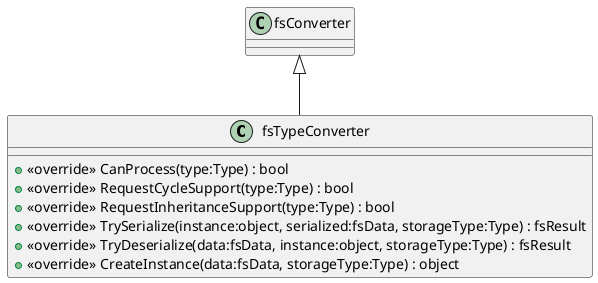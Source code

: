 @startuml
class fsTypeConverter {
    + <<override>> CanProcess(type:Type) : bool
    + <<override>> RequestCycleSupport(type:Type) : bool
    + <<override>> RequestInheritanceSupport(type:Type) : bool
    + <<override>> TrySerialize(instance:object, serialized:fsData, storageType:Type) : fsResult
    + <<override>> TryDeserialize(data:fsData, instance:object, storageType:Type) : fsResult
    + <<override>> CreateInstance(data:fsData, storageType:Type) : object
}
fsConverter <|-- fsTypeConverter
@enduml
